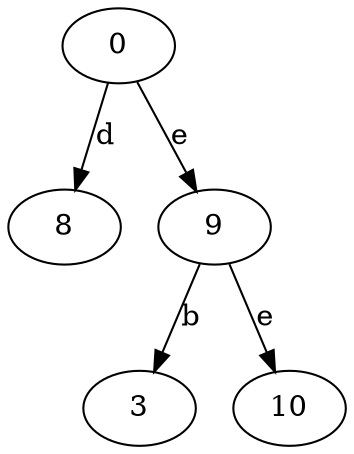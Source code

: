strict digraph  {
0;
3;
8;
9;
10;
0 -> 8  [label=d];
0 -> 9  [label=e];
9 -> 3  [label=b];
9 -> 10  [label=e];
}
